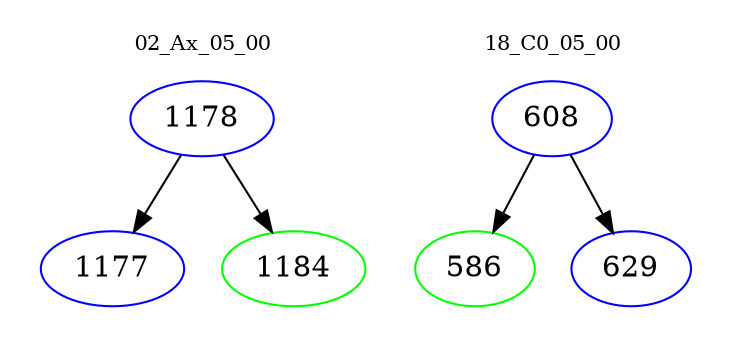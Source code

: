 digraph{
subgraph cluster_0 {
color = white
label = "02_Ax_05_00";
fontsize=10;
T0_1178 [label="1178", color="blue"]
T0_1178 -> T0_1177 [color="black"]
T0_1177 [label="1177", color="blue"]
T0_1178 -> T0_1184 [color="black"]
T0_1184 [label="1184", color="green"]
}
subgraph cluster_1 {
color = white
label = "18_C0_05_00";
fontsize=10;
T1_608 [label="608", color="blue"]
T1_608 -> T1_586 [color="black"]
T1_586 [label="586", color="green"]
T1_608 -> T1_629 [color="black"]
T1_629 [label="629", color="blue"]
}
}

